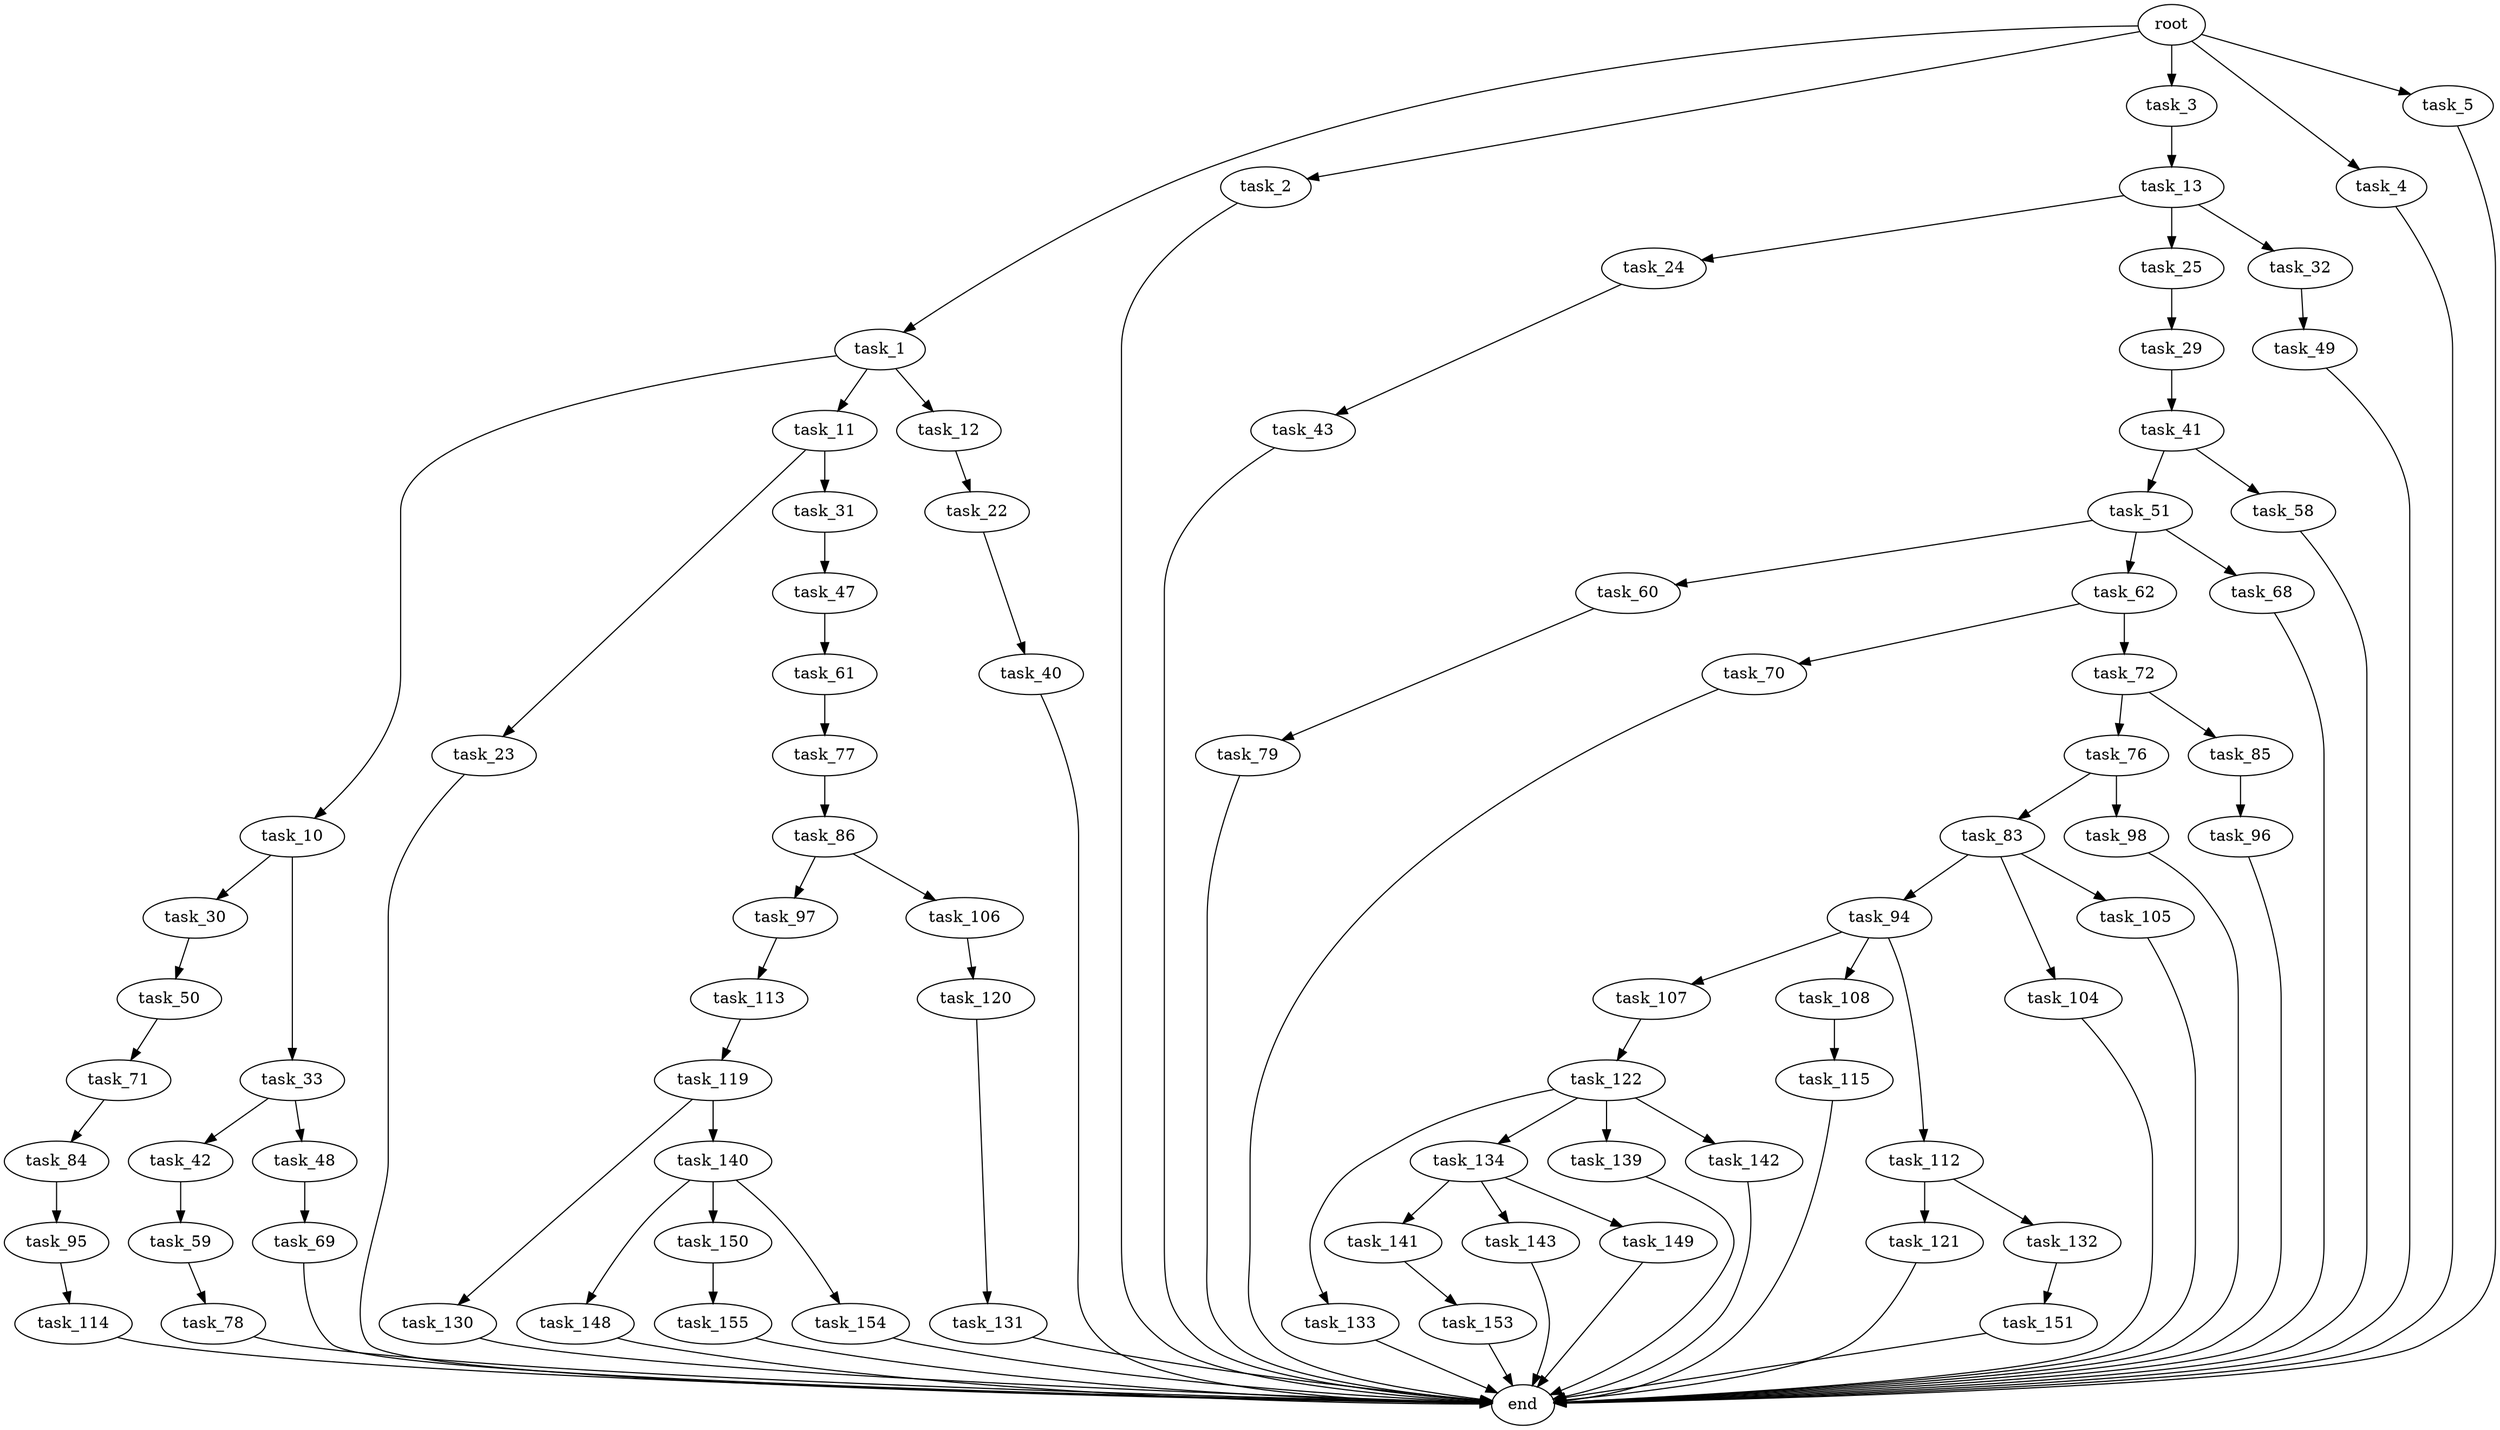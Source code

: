 digraph G {
  root [size="0.000000"];
  task_1 [size="6795453725.000000"];
  task_2 [size="26969210896.000000"];
  task_3 [size="231928233984.000000"];
  task_4 [size="1110726482.000000"];
  task_5 [size="782757789696.000000"];
  task_10 [size="782757789696.000000"];
  task_11 [size="28991029248.000000"];
  task_12 [size="41925442202.000000"];
  task_13 [size="782757789696.000000"];
  task_22 [size="28991029248.000000"];
  task_23 [size="549755813888.000000"];
  task_24 [size="203568644935.000000"];
  task_25 [size="181812102020.000000"];
  task_29 [size="2086541417.000000"];
  task_30 [size="282352630941.000000"];
  task_31 [size="316187037838.000000"];
  task_32 [size="782757789696.000000"];
  task_33 [size="368293445632.000000"];
  task_40 [size="448006189691.000000"];
  task_41 [size="4558339185.000000"];
  task_42 [size="2541645032.000000"];
  task_43 [size="12339460019.000000"];
  task_47 [size="293044600872.000000"];
  task_48 [size="30927922547.000000"];
  task_49 [size="28405773868.000000"];
  task_50 [size="4124938111.000000"];
  task_51 [size="1073741824000.000000"];
  task_58 [size="7551444892.000000"];
  task_59 [size="165334950824.000000"];
  task_60 [size="1331689614.000000"];
  task_61 [size="22255740622.000000"];
  task_62 [size="7911696133.000000"];
  task_68 [size="14467526908.000000"];
  task_69 [size="549755813888.000000"];
  task_70 [size="7399347527.000000"];
  task_71 [size="1583162185.000000"];
  task_72 [size="24231616922.000000"];
  task_76 [size="1698207807.000000"];
  task_77 [size="5876109596.000000"];
  task_78 [size="13704359420.000000"];
  task_79 [size="4917314066.000000"];
  task_83 [size="1073741824000.000000"];
  task_84 [size="28991029248.000000"];
  task_85 [size="68719476736.000000"];
  task_86 [size="1737356963.000000"];
  task_94 [size="252574027272.000000"];
  task_95 [size="277496310063.000000"];
  task_96 [size="237633744285.000000"];
  task_97 [size="202275256767.000000"];
  task_98 [size="2011373062.000000"];
  task_104 [size="1073741824000.000000"];
  task_105 [size="1345333691.000000"];
  task_106 [size="320363471971.000000"];
  task_107 [size="28991029248.000000"];
  task_108 [size="549755813888.000000"];
  task_112 [size="1354755477.000000"];
  task_113 [size="507917738179.000000"];
  task_114 [size="782757789696.000000"];
  task_115 [size="313301087419.000000"];
  task_119 [size="89975594759.000000"];
  task_120 [size="174268504076.000000"];
  task_121 [size="776195035253.000000"];
  task_122 [size="28554527846.000000"];
  task_130 [size="549755813888.000000"];
  task_131 [size="5226316224.000000"];
  task_132 [size="134217728000.000000"];
  task_133 [size="231928233984.000000"];
  task_134 [size="134217728000.000000"];
  task_139 [size="10012747784.000000"];
  task_140 [size="27752789104.000000"];
  task_141 [size="549755813888.000000"];
  task_142 [size="93040263961.000000"];
  task_143 [size="199425350793.000000"];
  task_148 [size="161016102085.000000"];
  task_149 [size="621649545296.000000"];
  task_150 [size="675781931665.000000"];
  task_151 [size="586985915125.000000"];
  task_153 [size="782757789696.000000"];
  task_154 [size="34240684227.000000"];
  task_155 [size="4982532842.000000"];
  end [size="0.000000"];

  root -> task_1 [size="1.000000"];
  root -> task_2 [size="1.000000"];
  root -> task_3 [size="1.000000"];
  root -> task_4 [size="1.000000"];
  root -> task_5 [size="1.000000"];
  task_1 -> task_10 [size="838860800.000000"];
  task_1 -> task_11 [size="838860800.000000"];
  task_1 -> task_12 [size="838860800.000000"];
  task_2 -> end [size="1.000000"];
  task_3 -> task_13 [size="301989888.000000"];
  task_4 -> end [size="1.000000"];
  task_5 -> end [size="1.000000"];
  task_10 -> task_30 [size="679477248.000000"];
  task_10 -> task_33 [size="679477248.000000"];
  task_11 -> task_23 [size="75497472.000000"];
  task_11 -> task_31 [size="75497472.000000"];
  task_12 -> task_22 [size="679477248.000000"];
  task_13 -> task_24 [size="679477248.000000"];
  task_13 -> task_25 [size="679477248.000000"];
  task_13 -> task_32 [size="679477248.000000"];
  task_22 -> task_40 [size="75497472.000000"];
  task_23 -> end [size="1.000000"];
  task_24 -> task_43 [size="301989888.000000"];
  task_25 -> task_29 [size="134217728.000000"];
  task_29 -> task_41 [size="33554432.000000"];
  task_30 -> task_50 [size="536870912.000000"];
  task_31 -> task_47 [size="301989888.000000"];
  task_32 -> task_49 [size="679477248.000000"];
  task_33 -> task_42 [size="411041792.000000"];
  task_33 -> task_48 [size="411041792.000000"];
  task_40 -> end [size="1.000000"];
  task_41 -> task_51 [size="75497472.000000"];
  task_41 -> task_58 [size="75497472.000000"];
  task_42 -> task_59 [size="75497472.000000"];
  task_43 -> end [size="1.000000"];
  task_47 -> task_61 [size="301989888.000000"];
  task_48 -> task_69 [size="33554432.000000"];
  task_49 -> end [size="1.000000"];
  task_50 -> task_71 [size="134217728.000000"];
  task_51 -> task_60 [size="838860800.000000"];
  task_51 -> task_62 [size="838860800.000000"];
  task_51 -> task_68 [size="838860800.000000"];
  task_58 -> end [size="1.000000"];
  task_59 -> task_78 [size="134217728.000000"];
  task_60 -> task_79 [size="33554432.000000"];
  task_61 -> task_77 [size="411041792.000000"];
  task_62 -> task_70 [size="301989888.000000"];
  task_62 -> task_72 [size="301989888.000000"];
  task_68 -> end [size="1.000000"];
  task_69 -> end [size="1.000000"];
  task_70 -> end [size="1.000000"];
  task_71 -> task_84 [size="75497472.000000"];
  task_72 -> task_76 [size="536870912.000000"];
  task_72 -> task_85 [size="536870912.000000"];
  task_76 -> task_83 [size="33554432.000000"];
  task_76 -> task_98 [size="33554432.000000"];
  task_77 -> task_86 [size="209715200.000000"];
  task_78 -> end [size="1.000000"];
  task_79 -> end [size="1.000000"];
  task_83 -> task_94 [size="838860800.000000"];
  task_83 -> task_104 [size="838860800.000000"];
  task_83 -> task_105 [size="838860800.000000"];
  task_84 -> task_95 [size="75497472.000000"];
  task_85 -> task_96 [size="134217728.000000"];
  task_86 -> task_97 [size="75497472.000000"];
  task_86 -> task_106 [size="75497472.000000"];
  task_94 -> task_107 [size="838860800.000000"];
  task_94 -> task_108 [size="838860800.000000"];
  task_94 -> task_112 [size="838860800.000000"];
  task_95 -> task_114 [size="411041792.000000"];
  task_96 -> end [size="1.000000"];
  task_97 -> task_113 [size="411041792.000000"];
  task_98 -> end [size="1.000000"];
  task_104 -> end [size="1.000000"];
  task_105 -> end [size="1.000000"];
  task_106 -> task_120 [size="301989888.000000"];
  task_107 -> task_122 [size="75497472.000000"];
  task_108 -> task_115 [size="536870912.000000"];
  task_112 -> task_121 [size="75497472.000000"];
  task_112 -> task_132 [size="75497472.000000"];
  task_113 -> task_119 [size="536870912.000000"];
  task_114 -> end [size="1.000000"];
  task_115 -> end [size="1.000000"];
  task_119 -> task_130 [size="134217728.000000"];
  task_119 -> task_140 [size="134217728.000000"];
  task_120 -> task_131 [size="134217728.000000"];
  task_121 -> end [size="1.000000"];
  task_122 -> task_133 [size="838860800.000000"];
  task_122 -> task_134 [size="838860800.000000"];
  task_122 -> task_139 [size="838860800.000000"];
  task_122 -> task_142 [size="838860800.000000"];
  task_130 -> end [size="1.000000"];
  task_131 -> end [size="1.000000"];
  task_132 -> task_151 [size="209715200.000000"];
  task_133 -> end [size="1.000000"];
  task_134 -> task_141 [size="209715200.000000"];
  task_134 -> task_143 [size="209715200.000000"];
  task_134 -> task_149 [size="209715200.000000"];
  task_139 -> end [size="1.000000"];
  task_140 -> task_148 [size="536870912.000000"];
  task_140 -> task_150 [size="536870912.000000"];
  task_140 -> task_154 [size="536870912.000000"];
  task_141 -> task_153 [size="536870912.000000"];
  task_142 -> end [size="1.000000"];
  task_143 -> end [size="1.000000"];
  task_148 -> end [size="1.000000"];
  task_149 -> end [size="1.000000"];
  task_150 -> task_155 [size="679477248.000000"];
  task_151 -> end [size="1.000000"];
  task_153 -> end [size="1.000000"];
  task_154 -> end [size="1.000000"];
  task_155 -> end [size="1.000000"];
}
